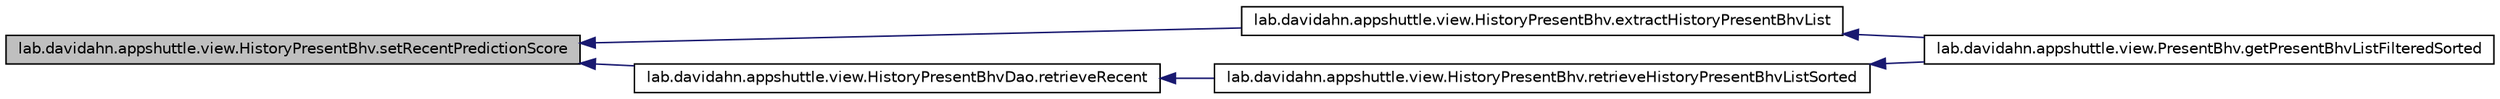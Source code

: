 digraph G
{
 // INTERACTIVE_SVG=YES
  edge [fontname="Helvetica",fontsize="10",labelfontname="Helvetica",labelfontsize="10"];
  node [fontname="Helvetica",fontsize="10",shape=record];
  rankdir="LR";
  Node1 [label="lab.davidahn.appshuttle.view.HistoryPresentBhv.setRecentPredictionScore",height=0.2,width=0.4,color="black", fillcolor="grey75", style="filled" fontcolor="black"];
  Node1 -> Node2 [dir="back",color="midnightblue",fontsize="10",style="solid",fontname="Helvetica"];
  Node2 [label="lab.davidahn.appshuttle.view.HistoryPresentBhv.extractHistoryPresentBhvList",height=0.2,width=0.4,color="black", fillcolor="white", style="filled",URL="$classlab_1_1davidahn_1_1appshuttle_1_1view_1_1_history_present_bhv.html#a9fc21f2dacdb56991aa7a0c349d8a240"];
  Node2 -> Node3 [dir="back",color="midnightblue",fontsize="10",style="solid",fontname="Helvetica"];
  Node3 [label="lab.davidahn.appshuttle.view.PresentBhv.getPresentBhvListFilteredSorted",height=0.2,width=0.4,color="black", fillcolor="white", style="filled",URL="$classlab_1_1davidahn_1_1appshuttle_1_1view_1_1_present_bhv.html#ae787746dc64ec3aeab061fe28cfae683"];
  Node1 -> Node4 [dir="back",color="midnightblue",fontsize="10",style="solid",fontname="Helvetica"];
  Node4 [label="lab.davidahn.appshuttle.view.HistoryPresentBhvDao.retrieveRecent",height=0.2,width=0.4,color="black", fillcolor="white", style="filled",URL="$classlab_1_1davidahn_1_1appshuttle_1_1view_1_1_history_present_bhv_dao.html#a27e9e765af44214c4df1cca0c745a04c"];
  Node4 -> Node5 [dir="back",color="midnightblue",fontsize="10",style="solid",fontname="Helvetica"];
  Node5 [label="lab.davidahn.appshuttle.view.HistoryPresentBhv.retrieveHistoryPresentBhvListSorted",height=0.2,width=0.4,color="black", fillcolor="white", style="filled",URL="$classlab_1_1davidahn_1_1appshuttle_1_1view_1_1_history_present_bhv.html#a2c2091974b4ef03bd8262641795c92fa"];
  Node5 -> Node3 [dir="back",color="midnightblue",fontsize="10",style="solid",fontname="Helvetica"];
}
